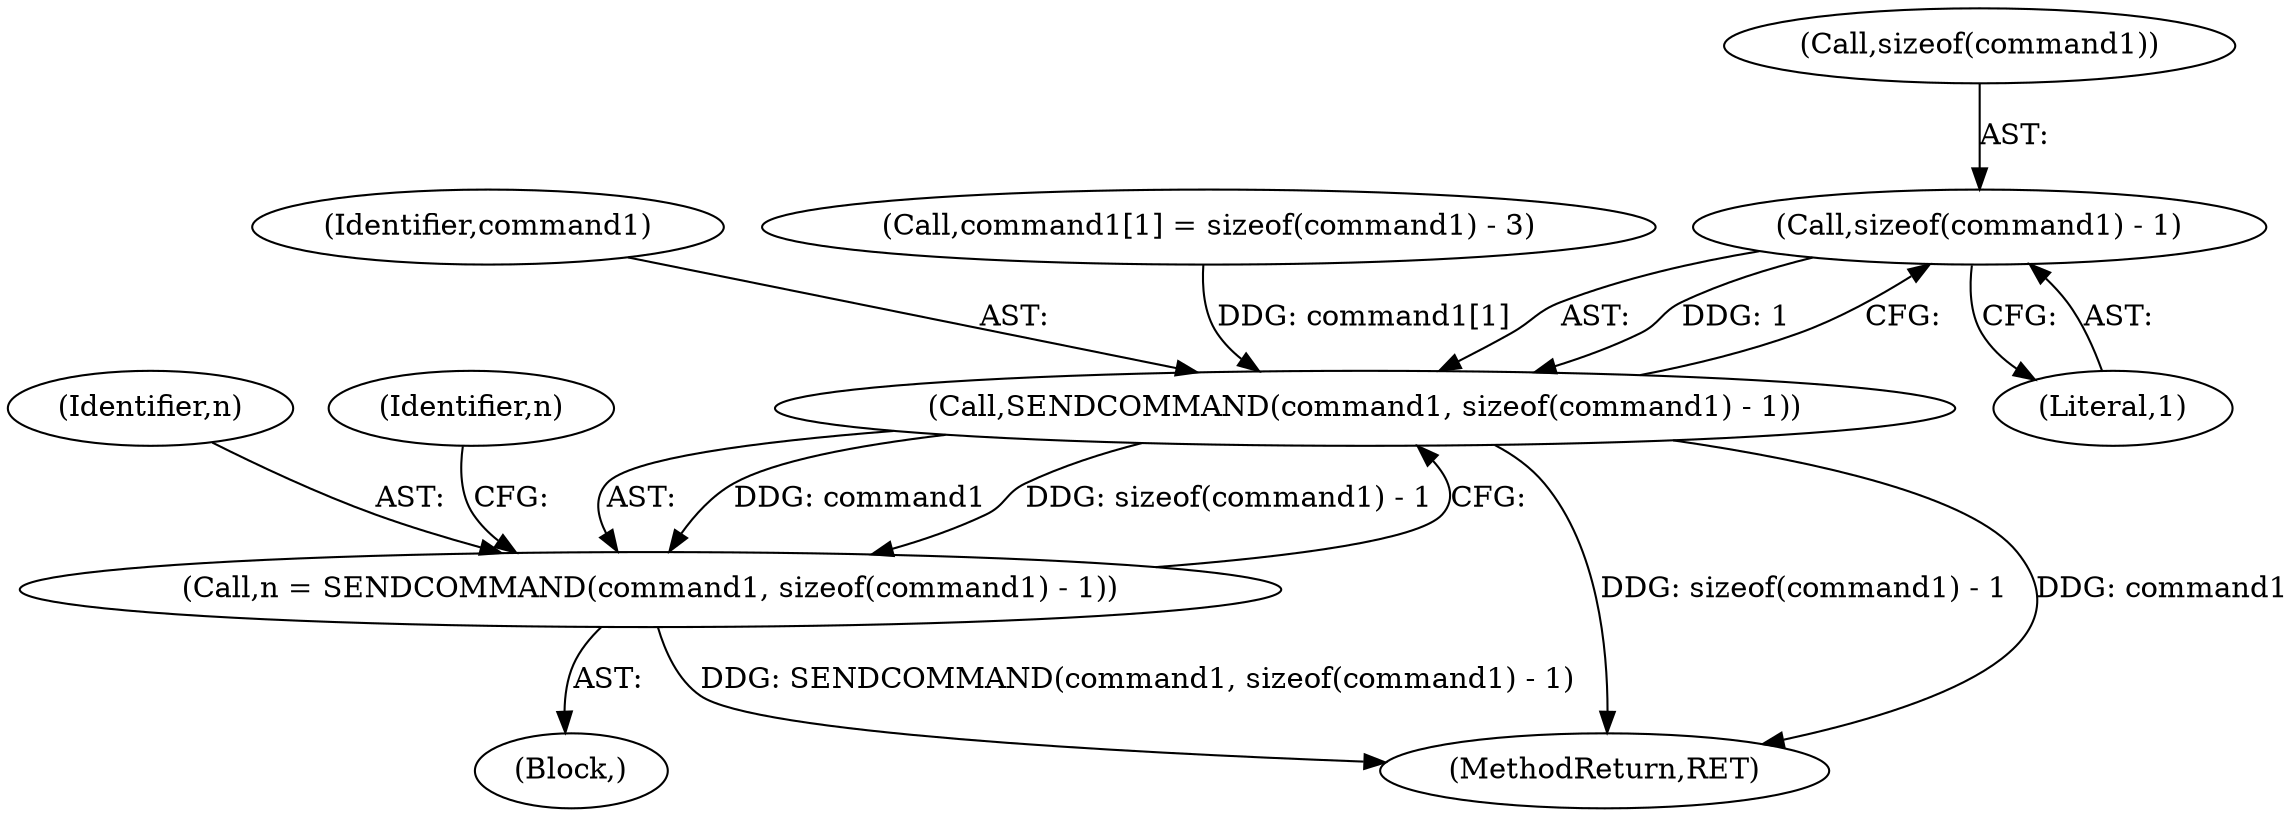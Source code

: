 digraph "0_miniupnp_b238cade9a173c6f751a34acf8ccff838a62aa47_0@API" {
"1000264" [label="(Call,sizeof(command1) - 1)"];
"1000262" [label="(Call,SENDCOMMAND(command1, sizeof(command1) - 1))"];
"1000260" [label="(Call,n = SENDCOMMAND(command1, sizeof(command1) - 1))"];
"1000264" [label="(Call,sizeof(command1) - 1)"];
"1000267" [label="(Literal,1)"];
"1000263" [label="(Identifier,command1)"];
"1000599" [label="(MethodReturn,RET)"];
"1000188" [label="(Call,command1[1] = sizeof(command1) - 3)"];
"1000265" [label="(Call,sizeof(command1))"];
"1000106" [label="(Block,)"];
"1000261" [label="(Identifier,n)"];
"1000260" [label="(Call,n = SENDCOMMAND(command1, sizeof(command1) - 1))"];
"1000269" [label="(Identifier,n)"];
"1000262" [label="(Call,SENDCOMMAND(command1, sizeof(command1) - 1))"];
"1000264" -> "1000262"  [label="AST: "];
"1000264" -> "1000267"  [label="CFG: "];
"1000265" -> "1000264"  [label="AST: "];
"1000267" -> "1000264"  [label="AST: "];
"1000262" -> "1000264"  [label="CFG: "];
"1000264" -> "1000262"  [label="DDG: 1"];
"1000262" -> "1000260"  [label="AST: "];
"1000263" -> "1000262"  [label="AST: "];
"1000260" -> "1000262"  [label="CFG: "];
"1000262" -> "1000599"  [label="DDG: sizeof(command1) - 1"];
"1000262" -> "1000599"  [label="DDG: command1"];
"1000262" -> "1000260"  [label="DDG: command1"];
"1000262" -> "1000260"  [label="DDG: sizeof(command1) - 1"];
"1000188" -> "1000262"  [label="DDG: command1[1]"];
"1000260" -> "1000106"  [label="AST: "];
"1000261" -> "1000260"  [label="AST: "];
"1000269" -> "1000260"  [label="CFG: "];
"1000260" -> "1000599"  [label="DDG: SENDCOMMAND(command1, sizeof(command1) - 1)"];
}
